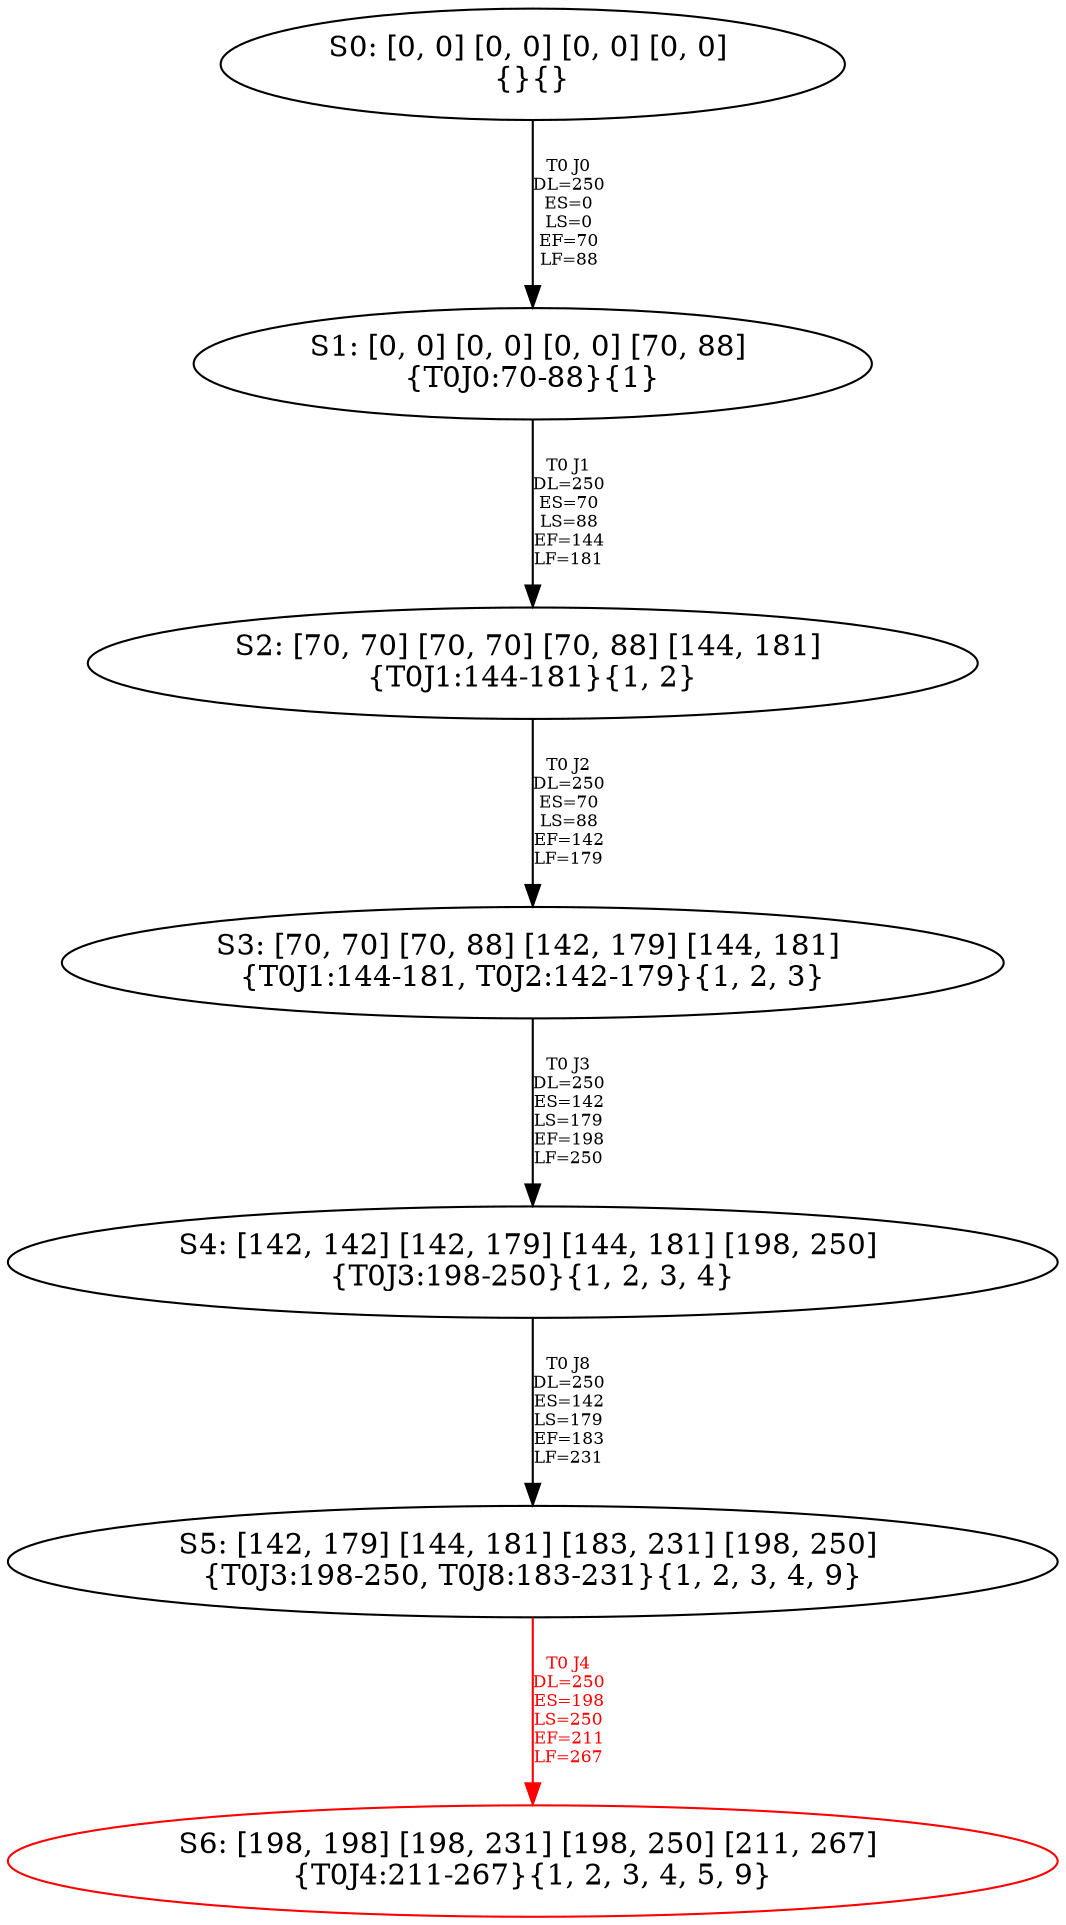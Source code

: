 digraph {
	S0[label="S0: [0, 0] [0, 0] [0, 0] [0, 0] \n{}{}"];
	S1[label="S1: [0, 0] [0, 0] [0, 0] [70, 88] \n{T0J0:70-88}{1}"];
	S2[label="S2: [70, 70] [70, 70] [70, 88] [144, 181] \n{T0J1:144-181}{1, 2}"];
	S3[label="S3: [70, 70] [70, 88] [142, 179] [144, 181] \n{T0J1:144-181, T0J2:142-179}{1, 2, 3}"];
	S4[label="S4: [142, 142] [142, 179] [144, 181] [198, 250] \n{T0J3:198-250}{1, 2, 3, 4}"];
	S5[label="S5: [142, 179] [144, 181] [183, 231] [198, 250] \n{T0J3:198-250, T0J8:183-231}{1, 2, 3, 4, 9}"];
	S6[label="S6: [198, 198] [198, 231] [198, 250] [211, 267] \n{T0J4:211-267}{1, 2, 3, 4, 5, 9}"];
	S0 -> S1[label="T0 J0\nDL=250\nES=0\nLS=0\nEF=70\nLF=88",fontsize=8];
	S1 -> S2[label="T0 J1\nDL=250\nES=70\nLS=88\nEF=144\nLF=181",fontsize=8];
	S2 -> S3[label="T0 J2\nDL=250\nES=70\nLS=88\nEF=142\nLF=179",fontsize=8];
	S3 -> S4[label="T0 J3\nDL=250\nES=142\nLS=179\nEF=198\nLF=250",fontsize=8];
	S4 -> S5[label="T0 J8\nDL=250\nES=142\nLS=179\nEF=183\nLF=231",fontsize=8];
	S5 -> S6[label="T0 J4\nDL=250\nES=198\nLS=250\nEF=211\nLF=267",color=Red,fontcolor=Red,fontsize=8];
S6[color=Red];
}
